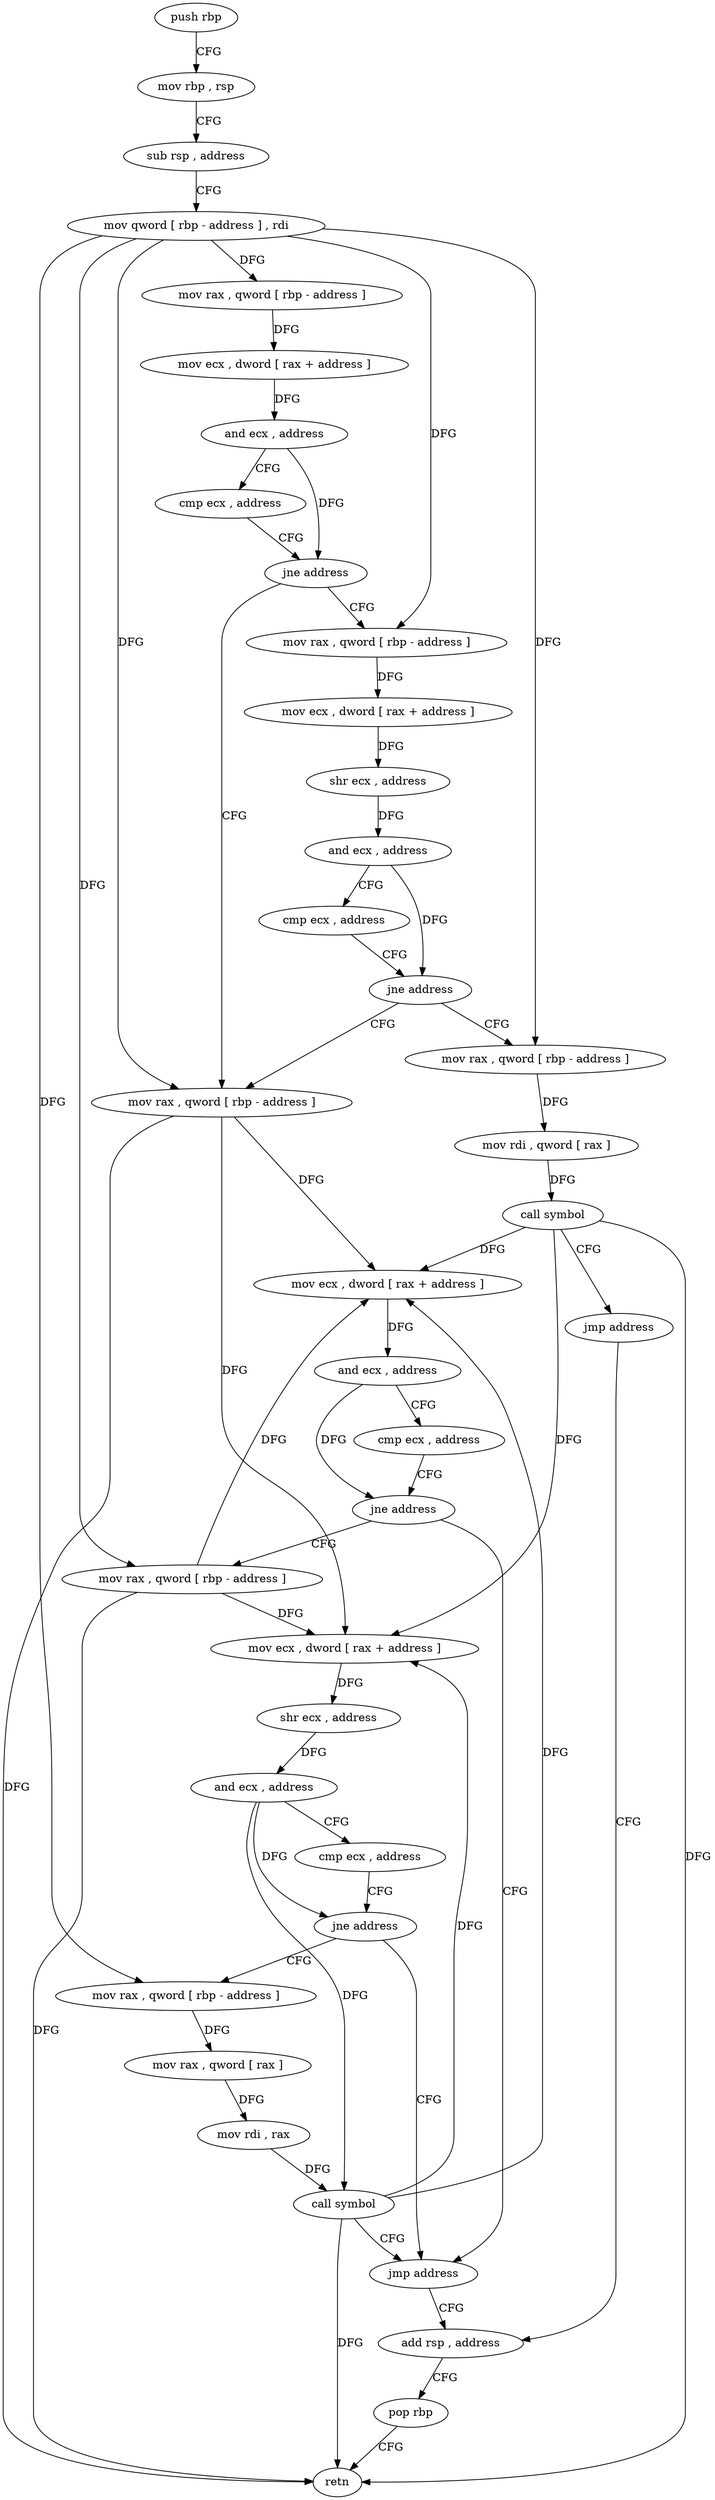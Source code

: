 digraph "func" {
"399264" [label = "push rbp" ]
"399265" [label = "mov rbp , rsp" ]
"399268" [label = "sub rsp , address" ]
"399272" [label = "mov qword [ rbp - address ] , rdi" ]
"399276" [label = "mov rax , qword [ rbp - address ]" ]
"399280" [label = "mov ecx , dword [ rax + address ]" ]
"399283" [label = "and ecx , address" ]
"399289" [label = "cmp ecx , address" ]
"399292" [label = "jne address" ]
"399337" [label = "mov rax , qword [ rbp - address ]" ]
"399298" [label = "mov rax , qword [ rbp - address ]" ]
"399341" [label = "mov ecx , dword [ rax + address ]" ]
"399344" [label = "and ecx , address" ]
"399350" [label = "cmp ecx , address" ]
"399353" [label = "jne address" ]
"399396" [label = "jmp address" ]
"399359" [label = "mov rax , qword [ rbp - address ]" ]
"399302" [label = "mov ecx , dword [ rax + address ]" ]
"399305" [label = "shr ecx , address" ]
"399308" [label = "and ecx , address" ]
"399311" [label = "cmp ecx , address" ]
"399314" [label = "jne address" ]
"399320" [label = "mov rax , qword [ rbp - address ]" ]
"399401" [label = "add rsp , address" ]
"399363" [label = "mov ecx , dword [ rax + address ]" ]
"399366" [label = "shr ecx , address" ]
"399369" [label = "and ecx , address" ]
"399372" [label = "cmp ecx , address" ]
"399375" [label = "jne address" ]
"399381" [label = "mov rax , qword [ rbp - address ]" ]
"399324" [label = "mov rdi , qword [ rax ]" ]
"399327" [label = "call symbol" ]
"399332" [label = "jmp address" ]
"399405" [label = "pop rbp" ]
"399406" [label = "retn" ]
"399385" [label = "mov rax , qword [ rax ]" ]
"399388" [label = "mov rdi , rax" ]
"399391" [label = "call symbol" ]
"399264" -> "399265" [ label = "CFG" ]
"399265" -> "399268" [ label = "CFG" ]
"399268" -> "399272" [ label = "CFG" ]
"399272" -> "399276" [ label = "DFG" ]
"399272" -> "399337" [ label = "DFG" ]
"399272" -> "399298" [ label = "DFG" ]
"399272" -> "399359" [ label = "DFG" ]
"399272" -> "399320" [ label = "DFG" ]
"399272" -> "399381" [ label = "DFG" ]
"399276" -> "399280" [ label = "DFG" ]
"399280" -> "399283" [ label = "DFG" ]
"399283" -> "399289" [ label = "CFG" ]
"399283" -> "399292" [ label = "DFG" ]
"399289" -> "399292" [ label = "CFG" ]
"399292" -> "399337" [ label = "CFG" ]
"399292" -> "399298" [ label = "CFG" ]
"399337" -> "399341" [ label = "DFG" ]
"399337" -> "399363" [ label = "DFG" ]
"399337" -> "399406" [ label = "DFG" ]
"399298" -> "399302" [ label = "DFG" ]
"399341" -> "399344" [ label = "DFG" ]
"399344" -> "399350" [ label = "CFG" ]
"399344" -> "399353" [ label = "DFG" ]
"399350" -> "399353" [ label = "CFG" ]
"399353" -> "399396" [ label = "CFG" ]
"399353" -> "399359" [ label = "CFG" ]
"399396" -> "399401" [ label = "CFG" ]
"399359" -> "399363" [ label = "DFG" ]
"399359" -> "399341" [ label = "DFG" ]
"399359" -> "399406" [ label = "DFG" ]
"399302" -> "399305" [ label = "DFG" ]
"399305" -> "399308" [ label = "DFG" ]
"399308" -> "399311" [ label = "CFG" ]
"399308" -> "399314" [ label = "DFG" ]
"399311" -> "399314" [ label = "CFG" ]
"399314" -> "399337" [ label = "CFG" ]
"399314" -> "399320" [ label = "CFG" ]
"399320" -> "399324" [ label = "DFG" ]
"399401" -> "399405" [ label = "CFG" ]
"399363" -> "399366" [ label = "DFG" ]
"399366" -> "399369" [ label = "DFG" ]
"399369" -> "399372" [ label = "CFG" ]
"399369" -> "399375" [ label = "DFG" ]
"399369" -> "399391" [ label = "DFG" ]
"399372" -> "399375" [ label = "CFG" ]
"399375" -> "399396" [ label = "CFG" ]
"399375" -> "399381" [ label = "CFG" ]
"399381" -> "399385" [ label = "DFG" ]
"399324" -> "399327" [ label = "DFG" ]
"399327" -> "399332" [ label = "CFG" ]
"399327" -> "399341" [ label = "DFG" ]
"399327" -> "399363" [ label = "DFG" ]
"399327" -> "399406" [ label = "DFG" ]
"399332" -> "399401" [ label = "CFG" ]
"399405" -> "399406" [ label = "CFG" ]
"399385" -> "399388" [ label = "DFG" ]
"399388" -> "399391" [ label = "DFG" ]
"399391" -> "399396" [ label = "CFG" ]
"399391" -> "399341" [ label = "DFG" ]
"399391" -> "399363" [ label = "DFG" ]
"399391" -> "399406" [ label = "DFG" ]
}
